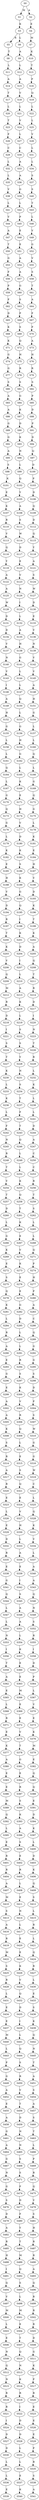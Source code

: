 strict digraph  {
	S0 -> S1 [ label = M ];
	S0 -> S2 [ label = A ];
	S1 -> S3 [ label = K ];
	S2 -> S4 [ label = E ];
	S3 -> S5 [ label = R ];
	S3 -> S6 [ label = L ];
	S4 -> S7 [ label = M ];
	S5 -> S8 [ label = T ];
	S6 -> S9 [ label = A ];
	S7 -> S10 [ label = K ];
	S8 -> S11 [ label = L ];
	S9 -> S12 [ label = L ];
	S10 -> S13 [ label = T ];
	S11 -> S14 [ label = A ];
	S12 -> S15 [ label = A ];
	S13 -> S16 [ label = P ];
	S14 -> S17 [ label = T ];
	S15 -> S18 [ label = V ];
	S16 -> S19 [ label = Q ];
	S17 -> S20 [ label = L ];
	S18 -> S21 [ label = L ];
	S19 -> S22 [ label = L ];
	S20 -> S23 [ label = T ];
	S21 -> S24 [ label = V ];
	S22 -> S25 [ label = L ];
	S23 -> S26 [ label = F ];
	S24 -> S27 [ label = L ];
	S25 -> S28 [ label = V ];
	S26 -> S29 [ label = C ];
	S27 -> S30 [ label = C ];
	S28 -> S31 [ label = L ];
	S29 -> S32 [ label = L ];
	S30 -> S33 [ label = A ];
	S31 -> S34 [ label = L ];
	S32 -> S35 [ label = L ];
	S33 -> S36 [ label = A ];
	S34 -> S37 [ label = S ];
	S35 -> S38 [ label = V ];
	S36 -> S39 [ label = G ];
	S37 -> S40 [ label = S ];
	S38 -> S41 [ label = L ];
	S39 -> S42 [ label = L ];
	S40 -> S43 [ label = T ];
	S41 -> S44 [ label = V ];
	S42 -> S45 [ label = P ];
	S43 -> S46 [ label = L ];
	S44 -> S47 [ label = A ];
	S45 -> S48 [ label = E ];
	S46 -> S49 [ label = V ];
	S47 -> S50 [ label = T ];
	S48 -> S51 [ label = E ];
	S49 -> S52 [ label = G ];
	S50 -> S53 [ label = G ];
	S51 -> S54 [ label = A ];
	S52 -> S55 [ label = V ];
	S53 -> S56 [ label = F ];
	S54 -> S57 [ label = A ];
	S55 -> S58 [ label = S ];
	S56 -> S59 [ label = P ];
	S57 -> S60 [ label = G ];
	S58 -> S61 [ label = T ];
	S59 -> S62 [ label = F ];
	S60 -> S63 [ label = S ];
	S61 -> S64 [ label = A ];
	S62 -> S65 [ label = D ];
	S63 -> S66 [ label = P ];
	S64 -> S67 [ label = F ];
	S65 -> S68 [ label = K ];
	S66 -> S69 [ label = S ];
	S67 -> S70 [ label = P ];
	S68 -> S71 [ label = K ];
	S69 -> S72 [ label = Q ];
	S70 -> S73 [ label = A ];
	S71 -> S74 [ label = G ];
	S72 -> S75 [ label = H ];
	S73 -> S76 [ label = H ];
	S74 -> S77 [ label = G ];
	S75 -> S78 [ label = R ];
	S76 -> S79 [ label = R ];
	S77 -> S80 [ label = S ];
	S78 -> S81 [ label = S ];
	S79 -> S82 [ label = S ];
	S80 -> S83 [ label = A ];
	S81 -> S84 [ label = G ];
	S82 -> S85 [ label = P ];
	S83 -> S86 [ label = A ];
	S84 -> S87 [ label = K ];
	S85 -> S88 [ label = D ];
	S86 -> S89 [ label = G ];
	S87 -> S90 [ label = D ];
	S88 -> S91 [ label = P ];
	S89 -> S92 [ label = G ];
	S90 -> S93 [ label = K ];
	S91 -> S94 [ label = D ];
	S92 -> S95 [ label = A ];
	S93 -> S96 [ label = N ];
	S94 -> S97 [ label = Q ];
	S95 -> S98 [ label = S ];
	S96 -> S99 [ label = L ];
	S97 -> S100 [ label = D ];
	S98 -> S101 [ label = K ];
	S99 -> S102 [ label = Q ];
	S100 -> S103 [ label = P ];
	S101 -> S104 [ label = E ];
	S102 -> S105 [ label = Y ];
	S103 -> S106 [ label = D ];
	S104 -> S107 [ label = K ];
	S105 -> S108 [ label = A ];
	S106 -> S109 [ label = Q ];
	S107 -> S110 [ label = R ];
	S108 -> S111 [ label = S ];
	S109 -> S112 [ label = D ];
	S110 -> S113 [ label = V ];
	S111 -> S114 [ label = W ];
	S112 -> S115 [ label = Q ];
	S113 -> S116 [ label = Q ];
	S114 -> S117 [ label = D ];
	S115 -> S118 [ label = Y ];
	S116 -> S119 [ label = Y ];
	S117 -> S120 [ label = E ];
	S118 -> S121 [ label = A ];
	S119 -> S122 [ label = A ];
	S120 -> S123 [ label = V ];
	S121 -> S124 [ label = S ];
	S122 -> S125 [ label = A ];
	S123 -> S126 [ label = N ];
	S124 -> S127 [ label = W ];
	S125 -> S128 [ label = W ];
	S126 -> S129 [ label = I ];
	S127 -> S130 [ label = D ];
	S128 -> S131 [ label = D ];
	S129 -> S132 [ label = L ];
	S130 -> S133 [ label = E ];
	S131 -> S134 [ label = D ];
	S132 -> S135 [ label = A ];
	S133 -> S136 [ label = V ];
	S134 -> S137 [ label = V ];
	S135 -> S138 [ label = H ];
	S136 -> S139 [ label = N ];
	S137 -> S140 [ label = N ];
	S138 -> S141 [ label = G ];
	S139 -> S142 [ label = V ];
	S140 -> S143 [ label = V ];
	S141 -> S144 [ label = L ];
	S142 -> S145 [ label = V ];
	S143 -> S146 [ label = I ];
	S144 -> S147 [ label = L ];
	S145 -> S148 [ label = A ];
	S146 -> S149 [ label = A ];
	S147 -> S150 [ label = Q ];
	S148 -> S151 [ label = H ];
	S149 -> S152 [ label = H ];
	S150 -> S153 [ label = L ];
	S151 -> S154 [ label = G ];
	S152 -> S155 [ label = G ];
	S153 -> S156 [ label = G ];
	S154 -> S157 [ label = L ];
	S155 -> S158 [ label = L ];
	S156 -> S159 [ label = H ];
	S157 -> S160 [ label = L ];
	S158 -> S161 [ label = L ];
	S159 -> S162 [ label = G ];
	S160 -> S163 [ label = Q ];
	S161 -> S164 [ label = Q ];
	S162 -> S165 [ label = L ];
	S163 -> S166 [ label = L ];
	S164 -> S167 [ label = L ];
	S165 -> S168 [ label = K ];
	S166 -> S169 [ label = G ];
	S167 -> S170 [ label = G ];
	S168 -> S171 [ label = E ];
	S169 -> S172 [ label = Q ];
	S170 -> S173 [ label = Q ];
	S171 -> S174 [ label = H ];
	S172 -> S175 [ label = G ];
	S173 -> S176 [ label = G ];
	S174 -> S177 [ label = V ];
	S175 -> S178 [ label = L ];
	S176 -> S179 [ label = L ];
	S177 -> S180 [ label = D ];
	S178 -> S181 [ label = K ];
	S179 -> S182 [ label = K ];
	S180 -> S183 [ label = K ];
	S181 -> S184 [ label = E ];
	S182 -> S185 [ label = E ];
	S183 -> S186 [ label = S ];
	S184 -> S187 [ label = H ];
	S185 -> S188 [ label = H ];
	S186 -> S189 [ label = K ];
	S187 -> S190 [ label = V ];
	S188 -> S191 [ label = V ];
	S189 -> S192 [ label = G ];
	S190 -> S193 [ label = D ];
	S191 -> S194 [ label = D ];
	S192 -> S195 [ label = Q ];
	S193 -> S196 [ label = K ];
	S194 -> S197 [ label = R ];
	S195 -> S198 [ label = I ];
	S196 -> S199 [ label = T ];
	S197 -> S200 [ label = T ];
	S198 -> S201 [ label = K ];
	S199 -> S202 [ label = K ];
	S200 -> S203 [ label = K ];
	S201 -> S204 [ label = D ];
	S202 -> S205 [ label = A ];
	S203 -> S206 [ label = V ];
	S204 -> S207 [ label = I ];
	S205 -> S208 [ label = Q ];
	S206 -> S209 [ label = Q ];
	S207 -> S210 [ label = L ];
	S208 -> S211 [ label = T ];
	S209 -> S212 [ label = M ];
	S210 -> S213 [ label = A ];
	S211 -> S214 [ label = R ];
	S212 -> S215 [ label = R ];
	S213 -> S216 [ label = K ];
	S214 -> S217 [ label = D ];
	S215 -> S218 [ label = D ];
	S216 -> S219 [ label = L ];
	S217 -> S220 [ label = I ];
	S218 -> S221 [ label = I ];
	S219 -> S222 [ label = S ];
	S220 -> S223 [ label = N ];
	S221 -> S224 [ label = S ];
	S222 -> S225 [ label = S ];
	S223 -> S226 [ label = T ];
	S224 -> S227 [ label = T ];
	S225 -> S228 [ label = Y ];
	S226 -> S229 [ label = R ];
	S227 -> S230 [ label = K ];
	S228 -> S231 [ label = N ];
	S229 -> S232 [ label = L ];
	S230 -> S233 [ label = L ];
	S231 -> S234 [ label = S ];
	S232 -> S235 [ label = K ];
	S233 -> S236 [ label = K ];
	S234 -> S237 [ label = T ];
	S235 -> S238 [ label = L ];
	S236 -> S239 [ label = L ];
	S237 -> S240 [ label = F ];
	S238 -> S241 [ label = L ];
	S239 -> S242 [ label = F ];
	S240 -> S243 [ label = T ];
	S241 -> S244 [ label = D ];
	S242 -> S245 [ label = N ];
	S243 -> S246 [ label = Q ];
	S244 -> S247 [ label = A ];
	S245 -> S248 [ label = R ];
	S246 -> S249 [ label = L ];
	S247 -> S250 [ label = C ];
	S248 -> S251 [ label = T ];
	S249 -> S252 [ label = L ];
	S250 -> S253 [ label = C ];
	S251 -> S254 [ label = V ];
	S252 -> S255 [ label = K ];
	S253 -> S256 [ label = R ];
	S254 -> S257 [ label = T ];
	S255 -> S258 [ label = Q ];
	S256 -> S259 [ label = T ];
	S257 -> S260 [ label = D ];
	S258 -> S261 [ label = T ];
	S259 -> S262 [ label = S ];
	S260 -> S263 [ label = L ];
	S261 -> S264 [ label = K ];
	S262 -> S265 [ label = L ];
	S263 -> S266 [ label = G ];
	S264 -> S267 [ label = E ];
	S265 -> S268 [ label = L ];
	S266 -> S269 [ label = K ];
	S267 -> S270 [ label = V ];
	S268 -> S271 [ label = Q ];
	S269 -> S272 [ label = E ];
	S270 -> S273 [ label = K ];
	S271 -> S274 [ label = P ];
	S272 -> S275 [ label = S ];
	S273 -> S276 [ label = E ];
	S274 -> S277 [ label = H ];
	S275 -> S278 [ label = Q ];
	S276 -> S279 [ label = E ];
	S277 -> S280 [ label = P ];
	S278 -> S281 [ label = K ];
	S279 -> S282 [ label = G ];
	S280 -> S283 [ label = A ];
	S281 -> S284 [ label = L ];
	S282 -> S285 [ label = D ];
	S283 -> S286 [ label = C ];
	S284 -> S287 [ label = R ];
	S285 -> S288 [ label = L ];
	S286 -> S289 [ label = Q ];
	S287 -> S290 [ label = A ];
	S288 -> S291 [ label = L ];
	S289 -> S292 [ label = G ];
	S290 -> S293 [ label = E ];
	S291 -> S294 [ label = R ];
	S292 -> S295 [ label = G ];
	S293 -> S296 [ label = G ];
	S294 -> S297 [ label = S ];
	S295 -> S298 [ label = S ];
	S296 -> S299 [ label = E ];
	S297 -> S300 [ label = K ];
	S298 -> S301 [ label = D ];
	S299 -> S302 [ label = A ];
	S300 -> S303 [ label = V ];
	S301 -> S304 [ label = P ];
	S302 -> S305 [ label = A ];
	S303 -> S306 [ label = R ];
	S304 -> S307 [ label = S ];
	S305 -> S308 [ label = K ];
	S306 -> S309 [ label = Q ];
	S307 -> S310 [ label = W ];
	S308 -> S311 [ label = S ];
	S309 -> S312 [ label = L ];
	S310 -> S313 [ label = G ];
	S311 -> S314 [ label = R ];
	S312 -> S315 [ label = E ];
	S313 -> S316 [ label = G ];
	S314 -> S317 [ label = A ];
	S315 -> S318 [ label = S ];
	S316 -> S319 [ label = W ];
	S317 -> S320 [ label = R ];
	S318 -> S321 [ label = Q ];
	S319 -> S322 [ label = C ];
	S320 -> S323 [ label = E ];
	S321 -> S324 [ label = E ];
	S322 -> S325 [ label = L ];
	S323 -> S326 [ label = L ];
	S324 -> S327 [ label = V ];
	S325 -> S328 [ label = Q ];
	S326 -> S329 [ label = E ];
	S327 -> S330 [ label = H ];
	S328 -> S331 [ label = K ];
	S329 -> S332 [ label = D ];
	S330 -> S333 [ label = L ];
	S331 -> S334 [ label = V ];
	S332 -> S335 [ label = R ];
	S333 -> S336 [ label = A ];
	S334 -> S337 [ label = L ];
	S335 -> S338 [ label = E ];
	S336 -> S339 [ label = E ];
	S337 -> S340 [ label = A ];
	S338 -> S341 [ label = G ];
	S339 -> S342 [ label = I ];
	S340 -> S343 [ label = A ];
	S341 -> S344 [ label = Q ];
	S342 -> S345 [ label = S ];
	S343 -> S346 [ label = Q ];
	S344 -> S347 [ label = L ];
	S345 -> S348 [ label = A ];
	S346 -> S349 [ label = N ];
	S347 -> S350 [ label = L ];
	S348 -> S351 [ label = A ];
	S349 -> S352 [ label = S ];
	S350 -> S353 [ label = N ];
	S351 -> S354 [ label = L ];
	S352 -> S355 [ label = R ];
	S353 -> S356 [ label = I ];
	S354 -> S357 [ label = K ];
	S355 -> S358 [ label = I ];
	S356 -> S359 [ label = T ];
	S357 -> S360 [ label = E ];
	S358 -> S361 [ label = D ];
	S359 -> S362 [ label = A ];
	S360 -> S363 [ label = E ];
	S361 -> S364 [ label = P ];
	S362 -> S365 [ label = E ];
	S363 -> S366 [ label = M ];
	S364 -> S367 [ label = L ];
	S365 -> S368 [ label = L ];
	S366 -> S369 [ label = E ];
	S367 -> S370 [ label = V ];
	S368 -> S371 [ label = R ];
	S369 -> S372 [ label = E ];
	S370 -> S373 [ label = E ];
	S371 -> S374 [ label = E ];
	S372 -> S375 [ label = V ];
	S373 -> S376 [ label = K ];
	S374 -> S377 [ label = K ];
	S375 -> S378 [ label = T ];
	S376 -> S379 [ label = M ];
	S377 -> S380 [ label = A ];
	S378 -> S381 [ label = G ];
	S379 -> S382 [ label = E ];
	S380 -> S383 [ label = E ];
	S381 -> S384 [ label = E ];
	S382 -> S385 [ label = Q ];
	S383 -> S386 [ label = E ];
	S384 -> S387 [ label = R ];
	S385 -> S388 [ label = Q ];
	S386 -> S389 [ label = M ];
	S387 -> S390 [ label = S ];
	S388 -> S391 [ label = E ];
	S389 -> S392 [ label = Q ];
	S390 -> S393 [ label = K ];
	S391 -> S394 [ label = D ];
	S392 -> S395 [ label = L ];
	S393 -> S396 [ label = A ];
	S394 -> S397 [ label = K ];
	S395 -> S398 [ label = E ];
	S396 -> S399 [ label = S ];
	S397 -> S400 [ label = L ];
	S398 -> S401 [ label = R ];
	S399 -> S402 [ label = E ];
	S400 -> S403 [ label = D ];
	S401 -> S404 [ label = R ];
	S402 -> S405 [ label = R ];
	S403 -> S406 [ label = K ];
	S404 -> S407 [ label = A ];
	S405 -> S408 [ label = L ];
	S406 -> S409 [ label = Q ];
	S407 -> S410 [ label = M ];
	S408 -> S411 [ label = E ];
	S409 -> S412 [ label = S ];
	S410 -> S413 [ label = S ];
	S411 -> S414 [ label = N ];
	S412 -> S415 [ label = L ];
	S413 -> S416 [ label = A ];
	S414 -> S417 [ label = L ];
	S415 -> S418 [ label = R ];
	S416 -> S419 [ label = R ];
	S417 -> S420 [ label = E ];
	S418 -> S421 [ label = L ];
	S419 -> S422 [ label = M ];
	S420 -> S423 [ label = E ];
	S421 -> S424 [ label = Q ];
	S422 -> S425 [ label = S ];
	S423 -> S426 [ label = K ];
	S424 -> S427 [ label = R ];
	S425 -> S428 [ label = R ];
	S426 -> S429 [ label = V ];
	S427 -> S430 [ label = L ];
	S428 -> S431 [ label = L ];
	S429 -> S432 [ label = Q ];
	S430 -> S433 [ label = E ];
	S431 -> S434 [ label = E ];
	S432 -> S435 [ label = D ];
	S433 -> S436 [ label = S ];
	S434 -> S437 [ label = E ];
	S435 -> S438 [ label = I ];
	S436 -> S439 [ label = K ];
	S437 -> S440 [ label = M ];
	S438 -> S441 [ label = L ];
	S439 -> S442 [ label = Q ];
	S440 -> S443 [ label = L ];
	S441 -> S444 [ label = Q ];
	S442 -> S445 [ label = N ];
	S443 -> S446 [ label = P ];
	S444 -> S447 [ label = S ];
	S445 -> S448 [ label = T ];
	S446 -> S449 [ label = G ];
	S447 -> S450 [ label = R ];
	S448 -> S451 [ label = A ];
	S449 -> S452 [ label = A ];
	S450 -> S453 [ label = V ];
	S451 -> S454 [ label = S ];
	S452 -> S455 [ label = E ];
	S453 -> S456 [ label = T ];
	S454 -> S457 [ label = A ];
	S455 -> S458 [ label = A ];
	S456 -> S459 [ label = D ];
	S457 -> S460 [ label = S ];
	S458 -> S461 [ label = G ];
	S459 -> S462 [ label = N ];
	S460 -> S463 [ label = T ];
	S461 -> S464 [ label = A ];
	S462 -> S465 [ label = N ];
	S463 -> S466 [ label = L ];
	S464 -> S467 [ label = G ];
	S465 -> S468 [ label = S ];
	S466 -> S469 [ label = P ];
	S467 -> S470 [ label = N ];
	S468 -> S471 [ label = S ];
	S469 -> S472 [ label = R ];
	S470 -> S473 [ label = G ];
	S471 -> S474 [ label = F ];
	S472 -> S475 [ label = Q ];
	S473 -> S476 [ label = S ];
	S474 -> S477 [ label = D ];
	S475 -> S478 [ label = V ];
	S476 -> S479 [ label = D ];
	S477 -> S480 [ label = F ];
	S478 -> S481 [ label = S ];
	S479 -> S482 [ label = A ];
	S480 -> S483 [ label = Y ];
	S481 -> S484 [ label = H ];
	S482 -> S485 [ label = R ];
	S483 -> S486 [ label = T ];
	S484 -> S487 [ label = R ];
	S485 -> S488 [ label = H ];
	S486 -> S489 [ label = M ];
	S487 -> S490 [ label = R ];
	S488 -> S491 [ label = I ];
	S489 -> S492 [ label = Q ];
	S490 -> S493 [ label = A ];
	S491 -> S494 [ label = Q ];
	S492 -> S495 [ label = S ];
	S493 -> S496 [ label = Q ];
	S494 -> S497 [ label = V ];
	S495 -> S498 [ label = L ];
	S496 -> S499 [ label = R ];
	S497 -> S500 [ label = M ];
	S498 -> S501 [ label = M ];
	S499 -> S502 [ label = R ];
	S500 -> S503 [ label = L ];
	S501 -> S504 [ label = E ];
	S502 -> S505 [ label = R ];
	S503 -> S506 [ label = E ];
	S504 -> S507 [ label = T ];
	S505 -> S508 [ label = D ];
	S506 -> S509 [ label = N ];
	S507 -> S510 [ label = Q ];
	S508 -> S511 [ label = G ];
	S509 -> S512 [ label = Q ];
	S510 -> S513 [ label = N ];
	S511 -> S514 [ label = K ];
	S512 -> S515 [ label = N ];
	S513 -> S516 [ label = K ];
	S514 -> S517 [ label = P ];
	S515 -> S518 [ label = R ];
	S516 -> S519 [ label = R ];
	S517 -> S520 [ label = R ];
	S518 -> S521 [ label = R ];
	S519 -> S522 [ label = I ];
	S520 -> S523 [ label = E ];
	S521 -> S524 [ label = I ];
	S522 -> S525 [ label = D ];
	S523 -> S526 [ label = E ];
	S524 -> S527 [ label = D ];
	S525 -> S528 [ label = D ];
	S526 -> S529 [ label = E ];
	S527 -> S530 [ label = D ];
	S528 -> S531 [ label = L ];
	S529 -> S532 [ label = P ];
	S530 -> S533 [ label = L ];
	S531 -> S534 [ label = L ];
	S532 -> S535 [ label = R ];
	S533 -> S536 [ label = L ];
	S534 -> S537 [ label = E ];
	S535 -> S538 [ label = S ];
	S536 -> S539 [ label = E ];
	S537 -> S540 [ label = K ];
	S538 -> S541 [ label = A ];
}
